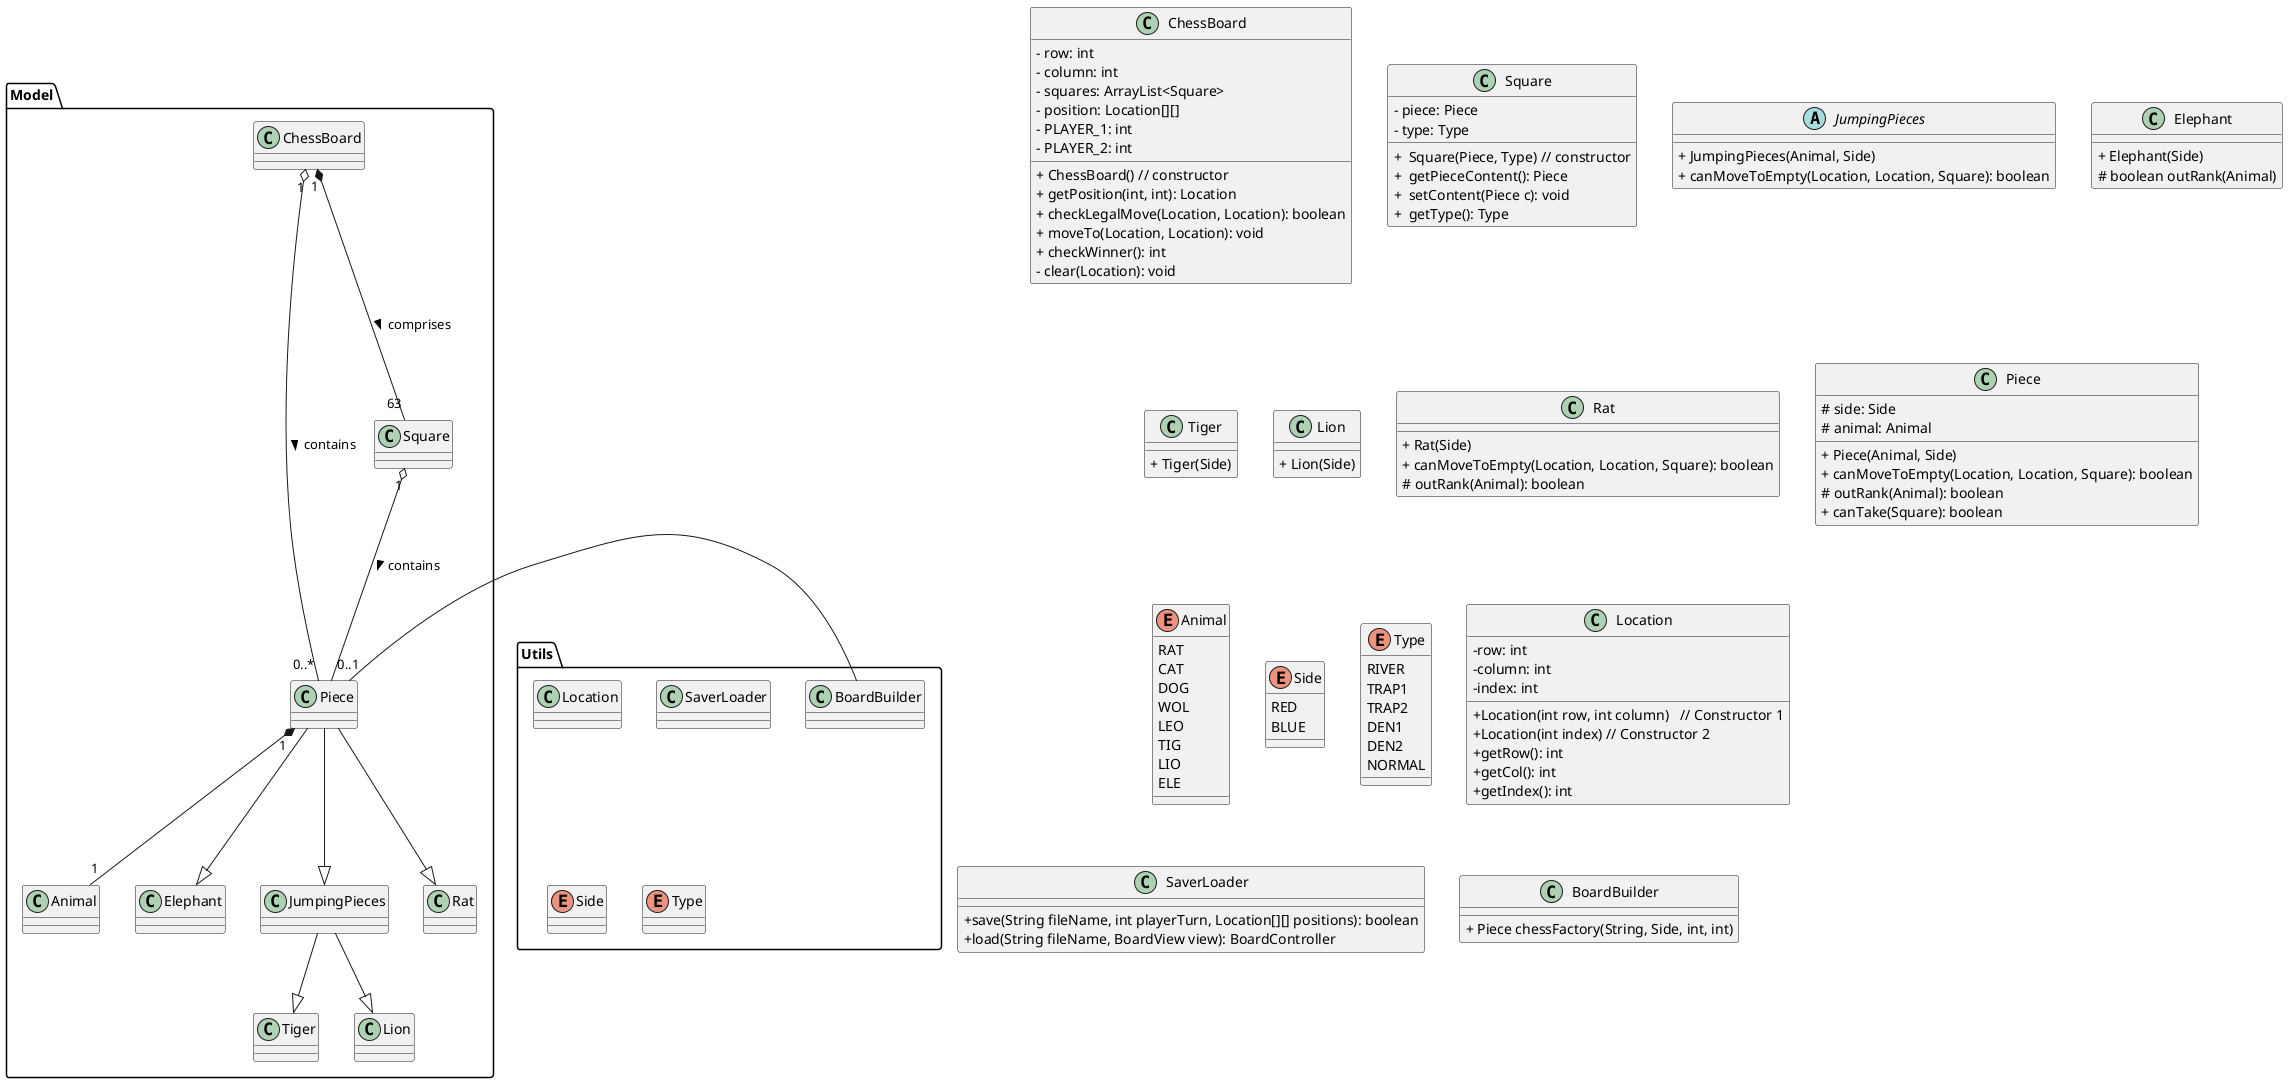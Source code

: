 @startuml
'https://plantuml.com/class-diagram

package "Model" {
    ChessBoard "1" o-- "0..*" Piece: contains >
    ChessBoard "1" *-- "63" Square: comprises >

    Square "1" o-- "0..1" Piece: contains >

    Piece "1" *-- "1" Animal
    Piece --|> Elephant
    Piece --|> JumpingPieces
    Piece --|> Rat
    JumpingPieces --|> Tiger
    JumpingPieces --|> Lion
}

package "Utils" {
    class Location
    class SaverLoader
    enum Side
    enum Type
    class BoardBuilder
}

Piece - BoardBuilder

class ChessBoard {
<plain>- row: int
<plain>- column: int
<plain>- squares: ArrayList<Square>
<plain>- position: Location[][]
<plain>- PLAYER_1: int
<plain>- PLAYER_2: int

<plain>+ ChessBoard() // constructor
<plain>+ getPosition(int, int): Location
<plain>+ checkLegalMove(Location, Location): boolean
'<plain>+ boolean checkLegalMove(int index, Location to)
<plain>+ moveTo(Location, Location): void
'<plain>+ void moveTo(int index, Location to)
<plain>+ checkWinner(): int
<plain>- clear(Location): void
}

class Square {
    <plain>- piece: Piece
    <plain>- type: Type

    <plain>+  Square(Piece, Type) // constructor
    <plain>+  getPieceContent(): Piece
    <plain>+  setContent(Piece c): void
    <plain>+  getType(): Type
}

Abstract class JumpingPieces{
    <plain>+ JumpingPieces(Animal, Side)
    <plain>+ canMoveToEmpty(Location, Location, Square): boolean

}
class Elephant{
    <plain>+ Elephant(Side)


    <plain># boolean outRank(Animal)
}
class Tiger{
    <plain>+ Tiger(Side)
}

class Lion{
    <plain>+ Lion(Side)
}

class Rat{
    <plain>+ Rat(Side)
    <plain>+ canMoveToEmpty(Location, Location, Square): boolean
    <plain># outRank(Animal): boolean
}

class Piece {
    <plain># side: Side
    <plain># animal: Animal

    <plain>+ Piece(Animal, Side)
    <plain>+ canMoveToEmpty(Location, Location, Square): boolean
    <plain># outRank(Animal): boolean
    <plain>+ canTake(Square): boolean
}

enum Animal {
    RAT
    CAT
    DOG
    WOL
    LEO
    TIG
    LIO
    ELE
}

enum Side {
    RED
    BLUE
}

enum Type {
    RIVER
    TRAP1
    TRAP2
    DEN1
    DEN2
    NORMAL
}

class Location {
    <plain>-row: int
    <plain>-column: int
    <plain>-index: int
    <plain>+Location(int row, int column)   // Constructor 1
    <plain>+Location(int index) // Constructor 2
    <plain>+getRow(): int
    <plain>+getCol(): int
    <plain>+getIndex(): int

}

class SaverLoader {
    <plain>+save(String fileName, int playerTurn, Location[][] positions): boolean
    <plain>+load(String fileName, BoardView view): BoardController
}

class BoardBuilder {
    <plain>+ Piece chessFactory(String, Side, int, int)
}

@enduml